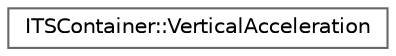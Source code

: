 digraph "类继承关系图"
{
 // INTERACTIVE_SVG=YES
 // LATEX_PDF_SIZE
  bgcolor="transparent";
  edge [fontname=Helvetica,fontsize=10,labelfontname=Helvetica,labelfontsize=10];
  node [fontname=Helvetica,fontsize=10,shape=box,height=0.2,width=0.4];
  rankdir="LR";
  Node0 [id="Node000000",label="ITSContainer::VerticalAcceleration",height=0.2,width=0.4,color="grey40", fillcolor="white", style="filled",URL="$de/d6b/structITSContainer_1_1VerticalAcceleration.html",tooltip=" "];
}
